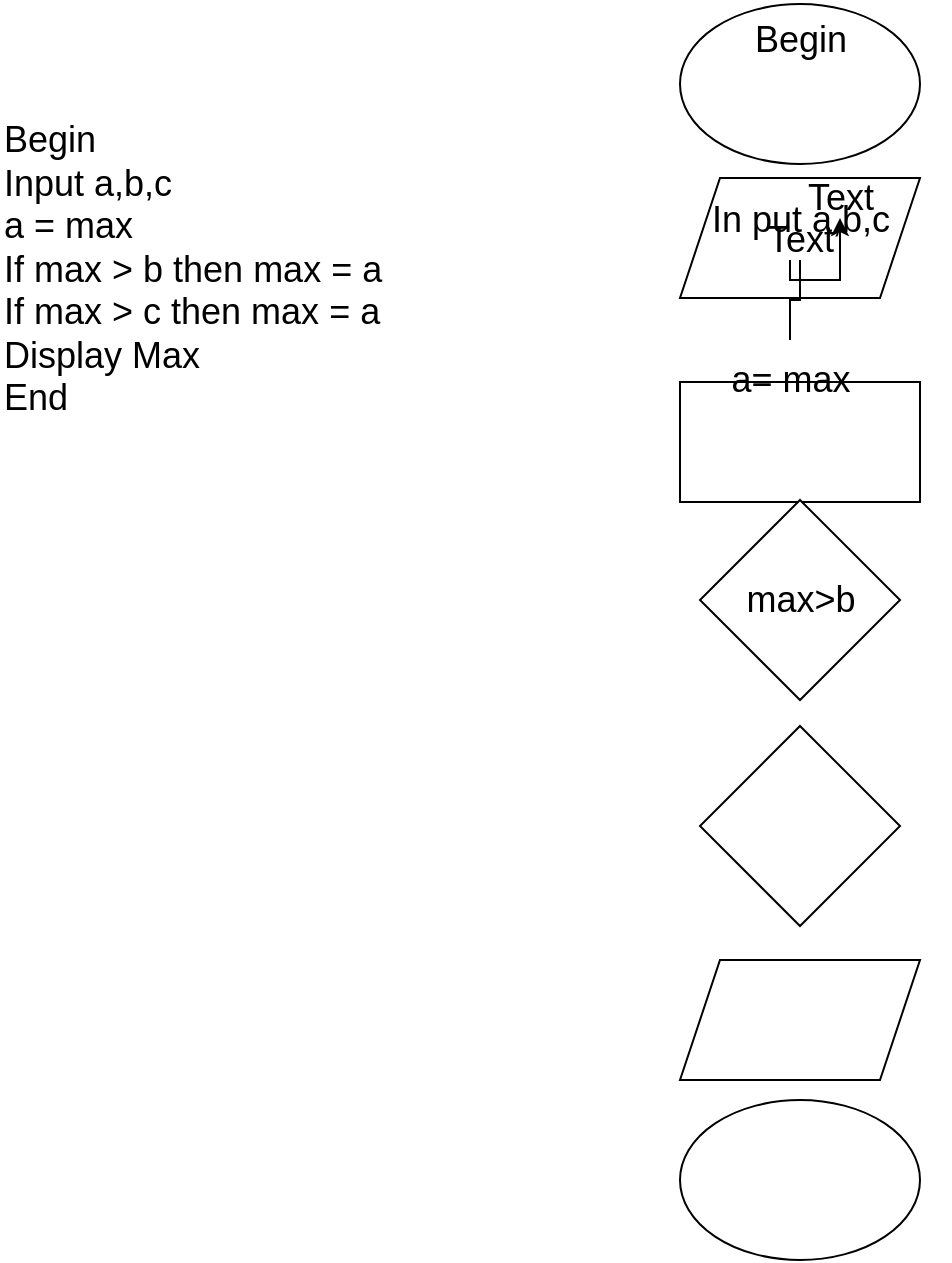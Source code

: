 <mxfile version="20.6.0" type="device"><diagram id="zxwYKOqmNVfhjCGG79DM" name="Trang-1"><mxGraphModel dx="1865" dy="1748" grid="1" gridSize="10" guides="1" tooltips="1" connect="1" arrows="1" fold="1" page="1" pageScale="1" pageWidth="827" pageHeight="1169" math="0" shadow="0"><root><mxCell id="0"/><mxCell id="1" parent="0"/><mxCell id="vGp-ksM5AycCCbqIHFM3-4" value="&lt;font style=&quot;font-size: 18px;&quot;&gt;Begin&amp;nbsp; &amp;nbsp;&lt;br&gt;Input a,b,c&lt;br&gt;a = max&lt;br&gt;If max &amp;gt; b then max = a&lt;br&gt;If max &amp;gt; c then max = a&lt;br&gt;Display Max&lt;br&gt;End&lt;/font&gt;" style="text;html=1;strokeColor=none;fillColor=none;align=left;verticalAlign=middle;whiteSpace=wrap;rounded=0;" vertex="1" parent="1"><mxGeometry x="-90" y="-250" width="250" height="270" as="geometry"/></mxCell><mxCell id="vGp-ksM5AycCCbqIHFM3-8" value="" style="ellipse;whiteSpace=wrap;html=1;fontSize=14;" vertex="1" parent="1"><mxGeometry x="250" y="-248" width="120" height="80" as="geometry"/></mxCell><mxCell id="vGp-ksM5AycCCbqIHFM3-9" value="" style="shape=parallelogram;perimeter=parallelogramPerimeter;whiteSpace=wrap;html=1;fixedSize=1;fontSize=14;" vertex="1" parent="1"><mxGeometry x="250" y="-161" width="120" height="60" as="geometry"/></mxCell><mxCell id="vGp-ksM5AycCCbqIHFM3-10" value="" style="rounded=0;whiteSpace=wrap;html=1;fontSize=14;" vertex="1" parent="1"><mxGeometry x="250" y="-59" width="120" height="60" as="geometry"/></mxCell><mxCell id="vGp-ksM5AycCCbqIHFM3-11" value="" style="rhombus;whiteSpace=wrap;html=1;fontSize=14;" vertex="1" parent="1"><mxGeometry x="260" width="100" height="100" as="geometry"/></mxCell><mxCell id="vGp-ksM5AycCCbqIHFM3-16" value="" style="rhombus;whiteSpace=wrap;html=1;fontSize=14;" vertex="1" parent="1"><mxGeometry x="260" y="113" width="100" height="100" as="geometry"/></mxCell><mxCell id="vGp-ksM5AycCCbqIHFM3-17" value="" style="shape=parallelogram;perimeter=parallelogramPerimeter;whiteSpace=wrap;html=1;fixedSize=1;fontSize=14;" vertex="1" parent="1"><mxGeometry x="250" y="230" width="120" height="60" as="geometry"/></mxCell><mxCell id="vGp-ksM5AycCCbqIHFM3-19" value="" style="ellipse;whiteSpace=wrap;html=1;fontSize=18;" vertex="1" parent="1"><mxGeometry x="250" y="300" width="120" height="80" as="geometry"/></mxCell><mxCell id="vGp-ksM5AycCCbqIHFM3-23" value="Begin" style="text;html=1;align=center;verticalAlign=middle;resizable=0;points=[];autosize=1;strokeColor=none;fillColor=none;fontSize=18;" vertex="1" parent="1"><mxGeometry x="275" y="-250" width="70" height="40" as="geometry"/></mxCell><mxCell id="vGp-ksM5AycCCbqIHFM3-24" value="In put a,b,c&amp;nbsp; &amp;nbsp;&amp;nbsp;" style="text;html=1;align=center;verticalAlign=middle;resizable=0;points=[];autosize=1;strokeColor=none;fillColor=none;fontSize=18;" vertex="1" parent="1"><mxGeometry x="255" y="-160" width="130" height="40" as="geometry"/></mxCell><mxCell id="vGp-ksM5AycCCbqIHFM3-32" value="" style="edgeStyle=orthogonalEdgeStyle;rounded=0;orthogonalLoop=1;jettySize=auto;html=1;fontSize=18;startArrow=none;" edge="1" parent="1" source="vGp-ksM5AycCCbqIHFM3-33" target="vGp-ksM5AycCCbqIHFM3-31"><mxGeometry relative="1" as="geometry"><Array as="points"><mxPoint x="305" y="-110"/><mxPoint x="330" y="-110"/></Array></mxGeometry></mxCell><mxCell id="vGp-ksM5AycCCbqIHFM3-26" value="a= max" style="text;html=1;align=center;verticalAlign=middle;resizable=0;points=[];autosize=1;strokeColor=none;fillColor=none;fontSize=18;" vertex="1" parent="1"><mxGeometry x="265" y="-80" width="80" height="40" as="geometry"/></mxCell><mxCell id="vGp-ksM5AycCCbqIHFM3-30" value="max&amp;gt;b" style="text;html=1;align=center;verticalAlign=middle;resizable=0;points=[];autosize=1;strokeColor=none;fillColor=none;fontSize=18;" vertex="1" parent="1"><mxGeometry x="270" y="30" width="80" height="40" as="geometry"/></mxCell><mxCell id="vGp-ksM5AycCCbqIHFM3-31" value="Text" style="text;html=1;align=center;verticalAlign=middle;resizable=0;points=[];autosize=1;strokeColor=none;fillColor=none;fontSize=18;" vertex="1" parent="1"><mxGeometry x="310" y="-161" width="40" height="20" as="geometry"/></mxCell><mxCell id="vGp-ksM5AycCCbqIHFM3-33" value="Text" style="text;html=1;align=center;verticalAlign=middle;resizable=0;points=[];autosize=1;strokeColor=none;fillColor=none;fontSize=18;" vertex="1" parent="1"><mxGeometry x="290" y="-140" width="40" height="20" as="geometry"/></mxCell><mxCell id="vGp-ksM5AycCCbqIHFM3-34" value="" style="edgeStyle=orthogonalEdgeStyle;rounded=0;orthogonalLoop=1;jettySize=auto;html=1;fontSize=18;endArrow=none;" edge="1" parent="1" source="vGp-ksM5AycCCbqIHFM3-26" target="vGp-ksM5AycCCbqIHFM3-33"><mxGeometry relative="1" as="geometry"><mxPoint x="305" y="-80" as="sourcePoint"/><mxPoint x="330" y="-141" as="targetPoint"/><Array as="points"/></mxGeometry></mxCell></root></mxGraphModel></diagram></mxfile>
